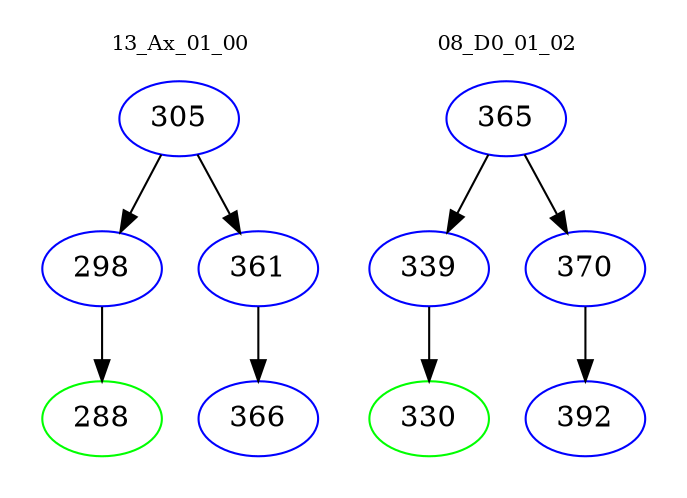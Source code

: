digraph{
subgraph cluster_0 {
color = white
label = "13_Ax_01_00";
fontsize=10;
T0_305 [label="305", color="blue"]
T0_305 -> T0_298 [color="black"]
T0_298 [label="298", color="blue"]
T0_298 -> T0_288 [color="black"]
T0_288 [label="288", color="green"]
T0_305 -> T0_361 [color="black"]
T0_361 [label="361", color="blue"]
T0_361 -> T0_366 [color="black"]
T0_366 [label="366", color="blue"]
}
subgraph cluster_1 {
color = white
label = "08_D0_01_02";
fontsize=10;
T1_365 [label="365", color="blue"]
T1_365 -> T1_339 [color="black"]
T1_339 [label="339", color="blue"]
T1_339 -> T1_330 [color="black"]
T1_330 [label="330", color="green"]
T1_365 -> T1_370 [color="black"]
T1_370 [label="370", color="blue"]
T1_370 -> T1_392 [color="black"]
T1_392 [label="392", color="blue"]
}
}
